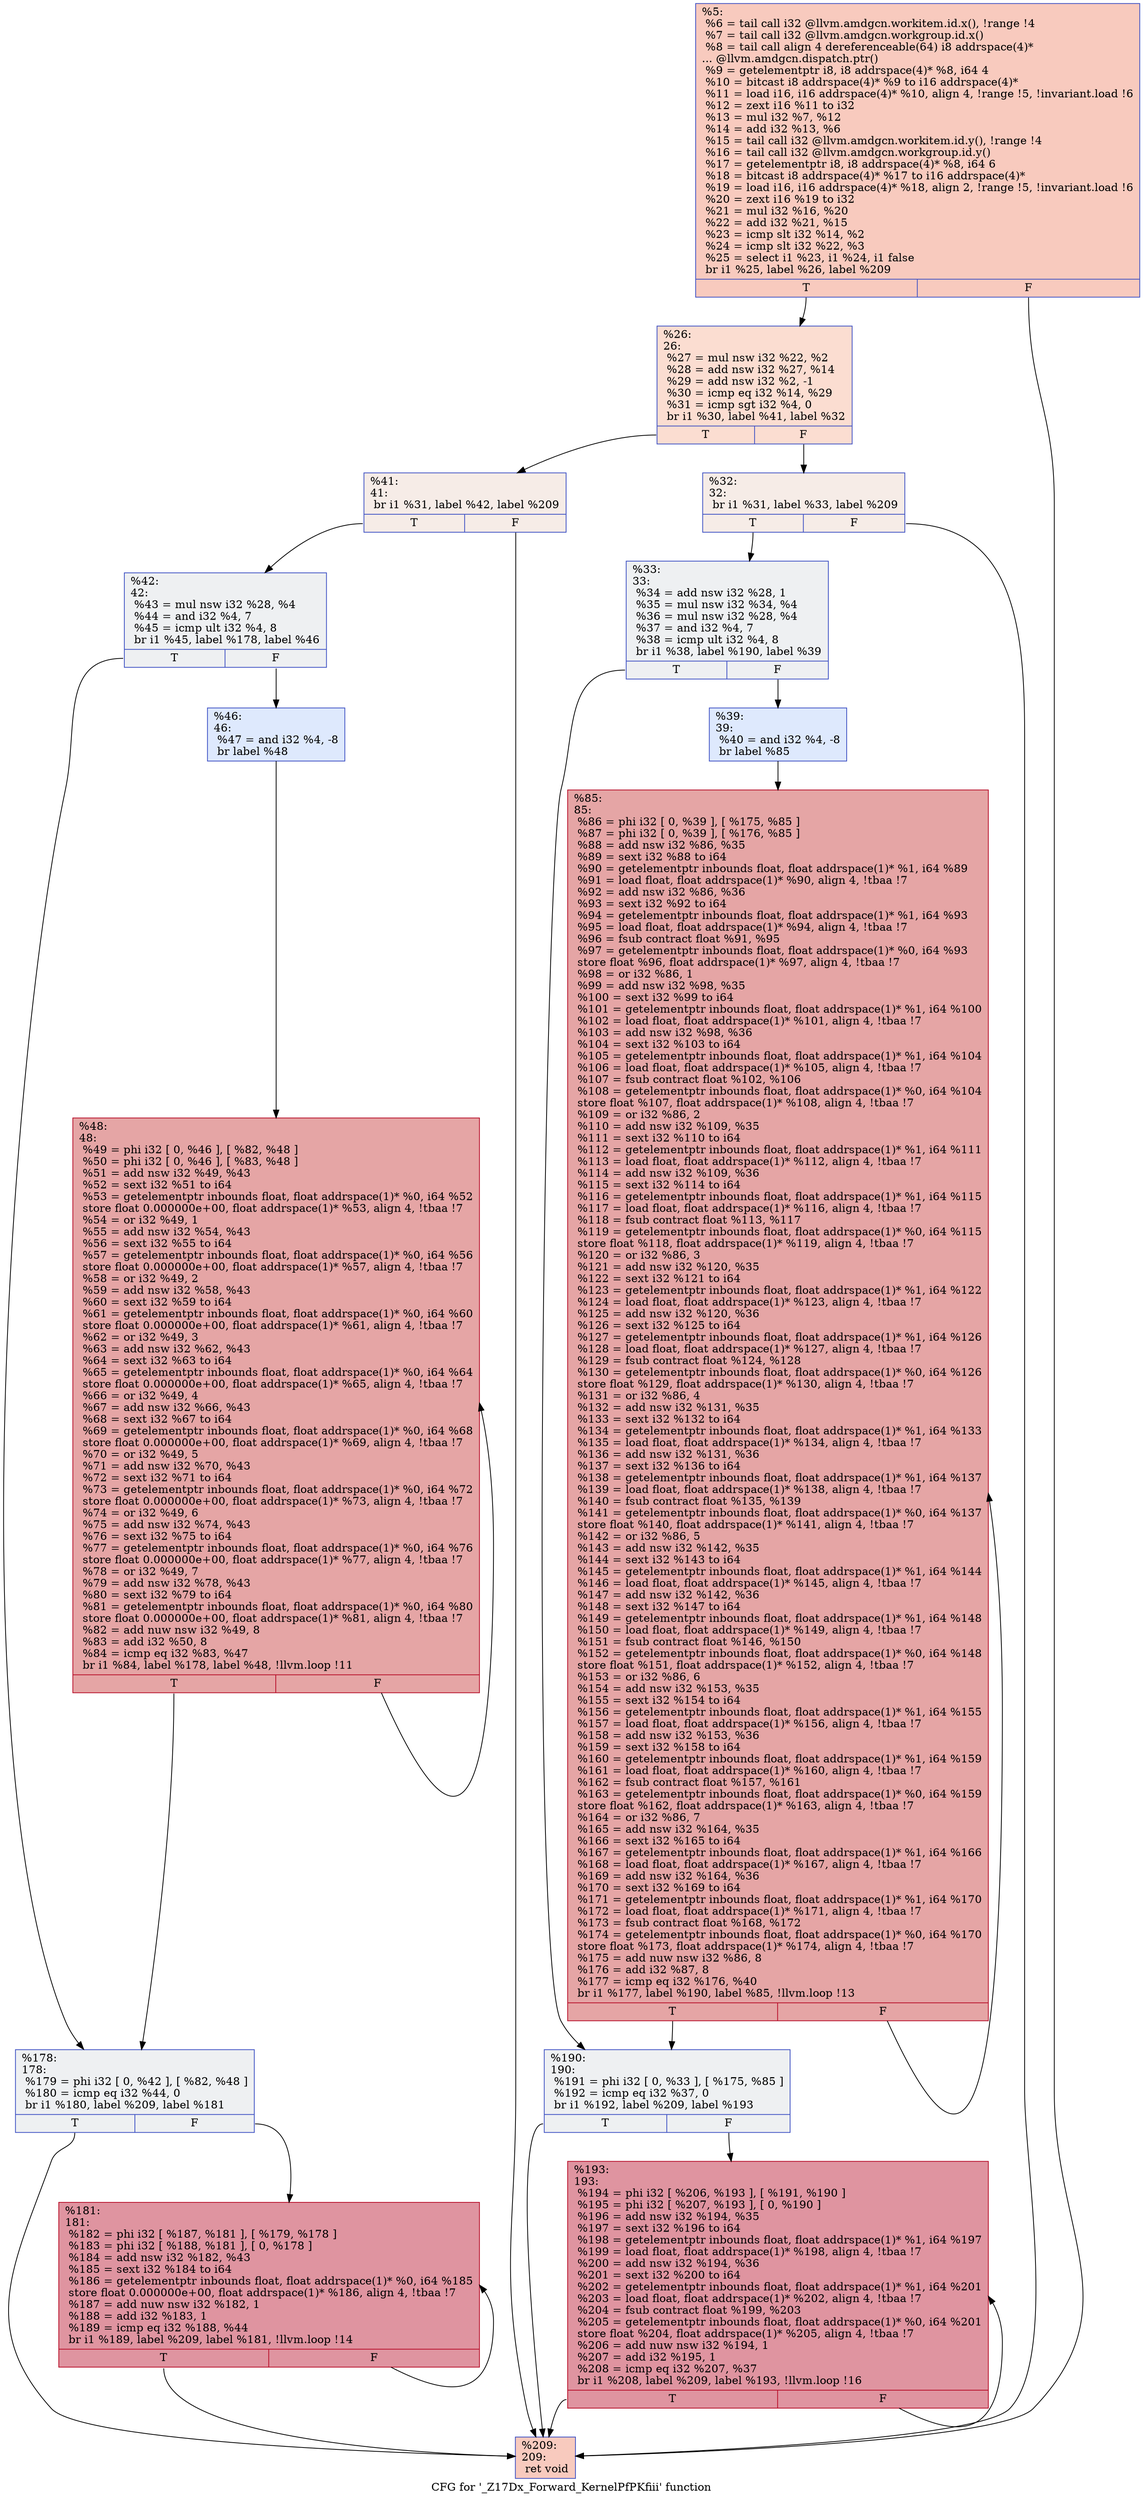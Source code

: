 digraph "CFG for '_Z17Dx_Forward_KernelPfPKfiii' function" {
	label="CFG for '_Z17Dx_Forward_KernelPfPKfiii' function";

	Node0x5921930 [shape=record,color="#3d50c3ff", style=filled, fillcolor="#ef886b70",label="{%5:\l  %6 = tail call i32 @llvm.amdgcn.workitem.id.x(), !range !4\l  %7 = tail call i32 @llvm.amdgcn.workgroup.id.x()\l  %8 = tail call align 4 dereferenceable(64) i8 addrspace(4)*\l... @llvm.amdgcn.dispatch.ptr()\l  %9 = getelementptr i8, i8 addrspace(4)* %8, i64 4\l  %10 = bitcast i8 addrspace(4)* %9 to i16 addrspace(4)*\l  %11 = load i16, i16 addrspace(4)* %10, align 4, !range !5, !invariant.load !6\l  %12 = zext i16 %11 to i32\l  %13 = mul i32 %7, %12\l  %14 = add i32 %13, %6\l  %15 = tail call i32 @llvm.amdgcn.workitem.id.y(), !range !4\l  %16 = tail call i32 @llvm.amdgcn.workgroup.id.y()\l  %17 = getelementptr i8, i8 addrspace(4)* %8, i64 6\l  %18 = bitcast i8 addrspace(4)* %17 to i16 addrspace(4)*\l  %19 = load i16, i16 addrspace(4)* %18, align 2, !range !5, !invariant.load !6\l  %20 = zext i16 %19 to i32\l  %21 = mul i32 %16, %20\l  %22 = add i32 %21, %15\l  %23 = icmp slt i32 %14, %2\l  %24 = icmp slt i32 %22, %3\l  %25 = select i1 %23, i1 %24, i1 false\l  br i1 %25, label %26, label %209\l|{<s0>T|<s1>F}}"];
	Node0x5921930:s0 -> Node0x5925390;
	Node0x5921930:s1 -> Node0x5925420;
	Node0x5925390 [shape=record,color="#3d50c3ff", style=filled, fillcolor="#f7b39670",label="{%26:\l26:                                               \l  %27 = mul nsw i32 %22, %2\l  %28 = add nsw i32 %27, %14\l  %29 = add nsw i32 %2, -1\l  %30 = icmp eq i32 %14, %29\l  %31 = icmp sgt i32 %4, 0\l  br i1 %30, label %41, label %32\l|{<s0>T|<s1>F}}"];
	Node0x5925390:s0 -> Node0x5925890;
	Node0x5925390:s1 -> Node0x59258e0;
	Node0x59258e0 [shape=record,color="#3d50c3ff", style=filled, fillcolor="#ead5c970",label="{%32:\l32:                                               \l  br i1 %31, label %33, label %209\l|{<s0>T|<s1>F}}"];
	Node0x59258e0:s0 -> Node0x5924140;
	Node0x59258e0:s1 -> Node0x5925420;
	Node0x5924140 [shape=record,color="#3d50c3ff", style=filled, fillcolor="#d9dce170",label="{%33:\l33:                                               \l  %34 = add nsw i32 %28, 1\l  %35 = mul nsw i32 %34, %4\l  %36 = mul nsw i32 %28, %4\l  %37 = and i32 %4, 7\l  %38 = icmp ult i32 %4, 8\l  br i1 %38, label %190, label %39\l|{<s0>T|<s1>F}}"];
	Node0x5924140:s0 -> Node0x5925f90;
	Node0x5924140:s1 -> Node0x5925fe0;
	Node0x5925fe0 [shape=record,color="#3d50c3ff", style=filled, fillcolor="#b5cdfa70",label="{%39:\l39:                                               \l  %40 = and i32 %4, -8\l  br label %85\l}"];
	Node0x5925fe0 -> Node0x59261e0;
	Node0x5925890 [shape=record,color="#3d50c3ff", style=filled, fillcolor="#ead5c970",label="{%41:\l41:                                               \l  br i1 %31, label %42, label %209\l|{<s0>T|<s1>F}}"];
	Node0x5925890:s0 -> Node0x59262a0;
	Node0x5925890:s1 -> Node0x5925420;
	Node0x59262a0 [shape=record,color="#3d50c3ff", style=filled, fillcolor="#d9dce170",label="{%42:\l42:                                               \l  %43 = mul nsw i32 %28, %4\l  %44 = and i32 %4, 7\l  %45 = icmp ult i32 %4, 8\l  br i1 %45, label %178, label %46\l|{<s0>T|<s1>F}}"];
	Node0x59262a0:s0 -> Node0x5926550;
	Node0x59262a0:s1 -> Node0x59265a0;
	Node0x59265a0 [shape=record,color="#3d50c3ff", style=filled, fillcolor="#b5cdfa70",label="{%46:\l46:                                               \l  %47 = and i32 %4, -8\l  br label %48\l}"];
	Node0x59265a0 -> Node0x5926770;
	Node0x5926770 [shape=record,color="#b70d28ff", style=filled, fillcolor="#c5333470",label="{%48:\l48:                                               \l  %49 = phi i32 [ 0, %46 ], [ %82, %48 ]\l  %50 = phi i32 [ 0, %46 ], [ %83, %48 ]\l  %51 = add nsw i32 %49, %43\l  %52 = sext i32 %51 to i64\l  %53 = getelementptr inbounds float, float addrspace(1)* %0, i64 %52\l  store float 0.000000e+00, float addrspace(1)* %53, align 4, !tbaa !7\l  %54 = or i32 %49, 1\l  %55 = add nsw i32 %54, %43\l  %56 = sext i32 %55 to i64\l  %57 = getelementptr inbounds float, float addrspace(1)* %0, i64 %56\l  store float 0.000000e+00, float addrspace(1)* %57, align 4, !tbaa !7\l  %58 = or i32 %49, 2\l  %59 = add nsw i32 %58, %43\l  %60 = sext i32 %59 to i64\l  %61 = getelementptr inbounds float, float addrspace(1)* %0, i64 %60\l  store float 0.000000e+00, float addrspace(1)* %61, align 4, !tbaa !7\l  %62 = or i32 %49, 3\l  %63 = add nsw i32 %62, %43\l  %64 = sext i32 %63 to i64\l  %65 = getelementptr inbounds float, float addrspace(1)* %0, i64 %64\l  store float 0.000000e+00, float addrspace(1)* %65, align 4, !tbaa !7\l  %66 = or i32 %49, 4\l  %67 = add nsw i32 %66, %43\l  %68 = sext i32 %67 to i64\l  %69 = getelementptr inbounds float, float addrspace(1)* %0, i64 %68\l  store float 0.000000e+00, float addrspace(1)* %69, align 4, !tbaa !7\l  %70 = or i32 %49, 5\l  %71 = add nsw i32 %70, %43\l  %72 = sext i32 %71 to i64\l  %73 = getelementptr inbounds float, float addrspace(1)* %0, i64 %72\l  store float 0.000000e+00, float addrspace(1)* %73, align 4, !tbaa !7\l  %74 = or i32 %49, 6\l  %75 = add nsw i32 %74, %43\l  %76 = sext i32 %75 to i64\l  %77 = getelementptr inbounds float, float addrspace(1)* %0, i64 %76\l  store float 0.000000e+00, float addrspace(1)* %77, align 4, !tbaa !7\l  %78 = or i32 %49, 7\l  %79 = add nsw i32 %78, %43\l  %80 = sext i32 %79 to i64\l  %81 = getelementptr inbounds float, float addrspace(1)* %0, i64 %80\l  store float 0.000000e+00, float addrspace(1)* %81, align 4, !tbaa !7\l  %82 = add nuw nsw i32 %49, 8\l  %83 = add i32 %50, 8\l  %84 = icmp eq i32 %83, %47\l  br i1 %84, label %178, label %48, !llvm.loop !11\l|{<s0>T|<s1>F}}"];
	Node0x5926770:s0 -> Node0x5926550;
	Node0x5926770:s1 -> Node0x5926770;
	Node0x59261e0 [shape=record,color="#b70d28ff", style=filled, fillcolor="#c5333470",label="{%85:\l85:                                               \l  %86 = phi i32 [ 0, %39 ], [ %175, %85 ]\l  %87 = phi i32 [ 0, %39 ], [ %176, %85 ]\l  %88 = add nsw i32 %86, %35\l  %89 = sext i32 %88 to i64\l  %90 = getelementptr inbounds float, float addrspace(1)* %1, i64 %89\l  %91 = load float, float addrspace(1)* %90, align 4, !tbaa !7\l  %92 = add nsw i32 %86, %36\l  %93 = sext i32 %92 to i64\l  %94 = getelementptr inbounds float, float addrspace(1)* %1, i64 %93\l  %95 = load float, float addrspace(1)* %94, align 4, !tbaa !7\l  %96 = fsub contract float %91, %95\l  %97 = getelementptr inbounds float, float addrspace(1)* %0, i64 %93\l  store float %96, float addrspace(1)* %97, align 4, !tbaa !7\l  %98 = or i32 %86, 1\l  %99 = add nsw i32 %98, %35\l  %100 = sext i32 %99 to i64\l  %101 = getelementptr inbounds float, float addrspace(1)* %1, i64 %100\l  %102 = load float, float addrspace(1)* %101, align 4, !tbaa !7\l  %103 = add nsw i32 %98, %36\l  %104 = sext i32 %103 to i64\l  %105 = getelementptr inbounds float, float addrspace(1)* %1, i64 %104\l  %106 = load float, float addrspace(1)* %105, align 4, !tbaa !7\l  %107 = fsub contract float %102, %106\l  %108 = getelementptr inbounds float, float addrspace(1)* %0, i64 %104\l  store float %107, float addrspace(1)* %108, align 4, !tbaa !7\l  %109 = or i32 %86, 2\l  %110 = add nsw i32 %109, %35\l  %111 = sext i32 %110 to i64\l  %112 = getelementptr inbounds float, float addrspace(1)* %1, i64 %111\l  %113 = load float, float addrspace(1)* %112, align 4, !tbaa !7\l  %114 = add nsw i32 %109, %36\l  %115 = sext i32 %114 to i64\l  %116 = getelementptr inbounds float, float addrspace(1)* %1, i64 %115\l  %117 = load float, float addrspace(1)* %116, align 4, !tbaa !7\l  %118 = fsub contract float %113, %117\l  %119 = getelementptr inbounds float, float addrspace(1)* %0, i64 %115\l  store float %118, float addrspace(1)* %119, align 4, !tbaa !7\l  %120 = or i32 %86, 3\l  %121 = add nsw i32 %120, %35\l  %122 = sext i32 %121 to i64\l  %123 = getelementptr inbounds float, float addrspace(1)* %1, i64 %122\l  %124 = load float, float addrspace(1)* %123, align 4, !tbaa !7\l  %125 = add nsw i32 %120, %36\l  %126 = sext i32 %125 to i64\l  %127 = getelementptr inbounds float, float addrspace(1)* %1, i64 %126\l  %128 = load float, float addrspace(1)* %127, align 4, !tbaa !7\l  %129 = fsub contract float %124, %128\l  %130 = getelementptr inbounds float, float addrspace(1)* %0, i64 %126\l  store float %129, float addrspace(1)* %130, align 4, !tbaa !7\l  %131 = or i32 %86, 4\l  %132 = add nsw i32 %131, %35\l  %133 = sext i32 %132 to i64\l  %134 = getelementptr inbounds float, float addrspace(1)* %1, i64 %133\l  %135 = load float, float addrspace(1)* %134, align 4, !tbaa !7\l  %136 = add nsw i32 %131, %36\l  %137 = sext i32 %136 to i64\l  %138 = getelementptr inbounds float, float addrspace(1)* %1, i64 %137\l  %139 = load float, float addrspace(1)* %138, align 4, !tbaa !7\l  %140 = fsub contract float %135, %139\l  %141 = getelementptr inbounds float, float addrspace(1)* %0, i64 %137\l  store float %140, float addrspace(1)* %141, align 4, !tbaa !7\l  %142 = or i32 %86, 5\l  %143 = add nsw i32 %142, %35\l  %144 = sext i32 %143 to i64\l  %145 = getelementptr inbounds float, float addrspace(1)* %1, i64 %144\l  %146 = load float, float addrspace(1)* %145, align 4, !tbaa !7\l  %147 = add nsw i32 %142, %36\l  %148 = sext i32 %147 to i64\l  %149 = getelementptr inbounds float, float addrspace(1)* %1, i64 %148\l  %150 = load float, float addrspace(1)* %149, align 4, !tbaa !7\l  %151 = fsub contract float %146, %150\l  %152 = getelementptr inbounds float, float addrspace(1)* %0, i64 %148\l  store float %151, float addrspace(1)* %152, align 4, !tbaa !7\l  %153 = or i32 %86, 6\l  %154 = add nsw i32 %153, %35\l  %155 = sext i32 %154 to i64\l  %156 = getelementptr inbounds float, float addrspace(1)* %1, i64 %155\l  %157 = load float, float addrspace(1)* %156, align 4, !tbaa !7\l  %158 = add nsw i32 %153, %36\l  %159 = sext i32 %158 to i64\l  %160 = getelementptr inbounds float, float addrspace(1)* %1, i64 %159\l  %161 = load float, float addrspace(1)* %160, align 4, !tbaa !7\l  %162 = fsub contract float %157, %161\l  %163 = getelementptr inbounds float, float addrspace(1)* %0, i64 %159\l  store float %162, float addrspace(1)* %163, align 4, !tbaa !7\l  %164 = or i32 %86, 7\l  %165 = add nsw i32 %164, %35\l  %166 = sext i32 %165 to i64\l  %167 = getelementptr inbounds float, float addrspace(1)* %1, i64 %166\l  %168 = load float, float addrspace(1)* %167, align 4, !tbaa !7\l  %169 = add nsw i32 %164, %36\l  %170 = sext i32 %169 to i64\l  %171 = getelementptr inbounds float, float addrspace(1)* %1, i64 %170\l  %172 = load float, float addrspace(1)* %171, align 4, !tbaa !7\l  %173 = fsub contract float %168, %172\l  %174 = getelementptr inbounds float, float addrspace(1)* %0, i64 %170\l  store float %173, float addrspace(1)* %174, align 4, !tbaa !7\l  %175 = add nuw nsw i32 %86, 8\l  %176 = add i32 %87, 8\l  %177 = icmp eq i32 %176, %40\l  br i1 %177, label %190, label %85, !llvm.loop !13\l|{<s0>T|<s1>F}}"];
	Node0x59261e0:s0 -> Node0x5925f90;
	Node0x59261e0:s1 -> Node0x59261e0;
	Node0x5926550 [shape=record,color="#3d50c3ff", style=filled, fillcolor="#d9dce170",label="{%178:\l178:                                              \l  %179 = phi i32 [ 0, %42 ], [ %82, %48 ]\l  %180 = icmp eq i32 %44, 0\l  br i1 %180, label %209, label %181\l|{<s0>T|<s1>F}}"];
	Node0x5926550:s0 -> Node0x5925420;
	Node0x5926550:s1 -> Node0x592d4b0;
	Node0x592d4b0 [shape=record,color="#b70d28ff", style=filled, fillcolor="#b70d2870",label="{%181:\l181:                                              \l  %182 = phi i32 [ %187, %181 ], [ %179, %178 ]\l  %183 = phi i32 [ %188, %181 ], [ 0, %178 ]\l  %184 = add nsw i32 %182, %43\l  %185 = sext i32 %184 to i64\l  %186 = getelementptr inbounds float, float addrspace(1)* %0, i64 %185\l  store float 0.000000e+00, float addrspace(1)* %186, align 4, !tbaa !7\l  %187 = add nuw nsw i32 %182, 1\l  %188 = add i32 %183, 1\l  %189 = icmp eq i32 %188, %44\l  br i1 %189, label %209, label %181, !llvm.loop !14\l|{<s0>T|<s1>F}}"];
	Node0x592d4b0:s0 -> Node0x5925420;
	Node0x592d4b0:s1 -> Node0x592d4b0;
	Node0x5925f90 [shape=record,color="#3d50c3ff", style=filled, fillcolor="#d9dce170",label="{%190:\l190:                                              \l  %191 = phi i32 [ 0, %33 ], [ %175, %85 ]\l  %192 = icmp eq i32 %37, 0\l  br i1 %192, label %209, label %193\l|{<s0>T|<s1>F}}"];
	Node0x5925f90:s0 -> Node0x5925420;
	Node0x5925f90:s1 -> Node0x592dde0;
	Node0x592dde0 [shape=record,color="#b70d28ff", style=filled, fillcolor="#b70d2870",label="{%193:\l193:                                              \l  %194 = phi i32 [ %206, %193 ], [ %191, %190 ]\l  %195 = phi i32 [ %207, %193 ], [ 0, %190 ]\l  %196 = add nsw i32 %194, %35\l  %197 = sext i32 %196 to i64\l  %198 = getelementptr inbounds float, float addrspace(1)* %1, i64 %197\l  %199 = load float, float addrspace(1)* %198, align 4, !tbaa !7\l  %200 = add nsw i32 %194, %36\l  %201 = sext i32 %200 to i64\l  %202 = getelementptr inbounds float, float addrspace(1)* %1, i64 %201\l  %203 = load float, float addrspace(1)* %202, align 4, !tbaa !7\l  %204 = fsub contract float %199, %203\l  %205 = getelementptr inbounds float, float addrspace(1)* %0, i64 %201\l  store float %204, float addrspace(1)* %205, align 4, !tbaa !7\l  %206 = add nuw nsw i32 %194, 1\l  %207 = add i32 %195, 1\l  %208 = icmp eq i32 %207, %37\l  br i1 %208, label %209, label %193, !llvm.loop !16\l|{<s0>T|<s1>F}}"];
	Node0x592dde0:s0 -> Node0x5925420;
	Node0x592dde0:s1 -> Node0x592dde0;
	Node0x5925420 [shape=record,color="#3d50c3ff", style=filled, fillcolor="#ef886b70",label="{%209:\l209:                                              \l  ret void\l}"];
}
